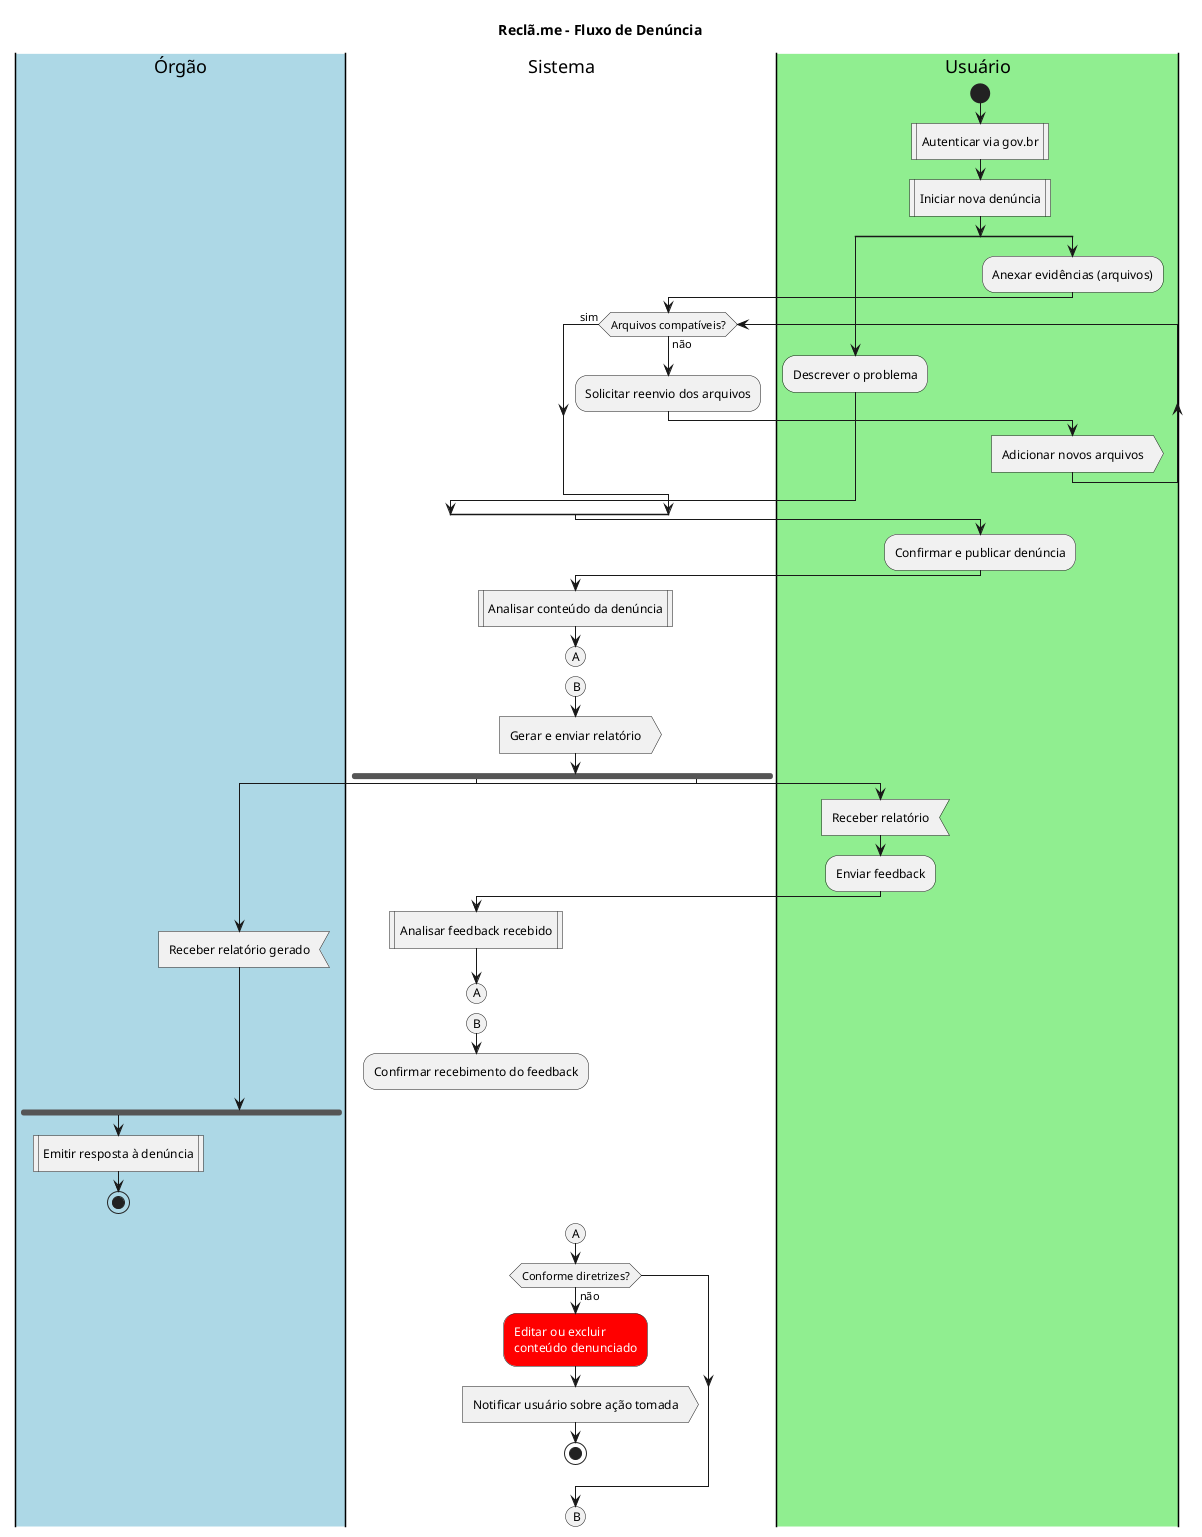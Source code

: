 @startuml
title Reclã.me - Fluxo de Denúncia

|#lightblue|Órgão|
|Sistema|
|#lightgreen|Usuário|

start

|Usuário|
:Autenticar via gov.br; <<procedure>>
:Iniciar nova denúncia; <<procedure>>

split
  :Descrever o problema;
split again
  :Anexar evidências (arquivos);
  |Sistema|
  while (Arquivos compatíveis?) is (não)
    :Solicitar reenvio dos arquivos;
|Usuário|
    :Adicionar novos arquivos; <<output>>
  endwhile (sim)
endsplit

|Usuário|
:Confirmar e publicar denúncia;

|Sistema|
:Analisar conteúdo da denúncia; <<procedure>>

(A) 
detach

(B) 
:Gerar e enviar relatório; <<output>>

fork
  |Usuário|
  :Receber relatório; <<input>>
  :Enviar feedback;

  |Sistema|
  :Analisar feedback recebido; <<procedure>>

  (A)
  detach

  (B)
  :Confirmar recebimento do feedback;
  detach
fork again
  |Órgão|
  :Receber relatório gerado; <<input>>
end fork

|Órgão|
:Emitir resposta à denúncia; <<procedure>>

stop

|Sistema|
(A)
if (Conforme diretrizes?) then (não)
  #red:<color:white>Editar ou excluir\n<color:white>conteúdo denunciado;
  :Notificar usuário sobre ação tomada; <<output>>
  stop
endif

(B)
detach

@enduml

